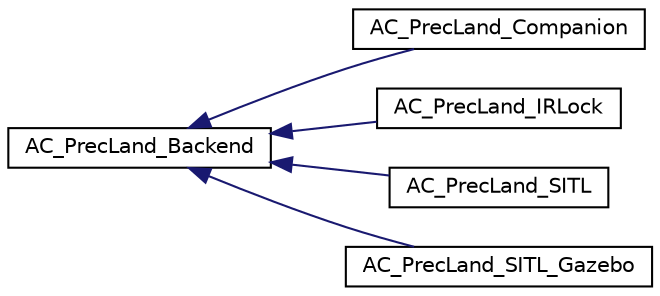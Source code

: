 digraph "Graphical Class Hierarchy"
{
 // INTERACTIVE_SVG=YES
  edge [fontname="Helvetica",fontsize="10",labelfontname="Helvetica",labelfontsize="10"];
  node [fontname="Helvetica",fontsize="10",shape=record];
  rankdir="LR";
  Node1 [label="AC_PrecLand_Backend",height=0.2,width=0.4,color="black", fillcolor="white", style="filled",URL="$classAC__PrecLand__Backend.html"];
  Node1 -> Node2 [dir="back",color="midnightblue",fontsize="10",style="solid",fontname="Helvetica"];
  Node2 [label="AC_PrecLand_Companion",height=0.2,width=0.4,color="black", fillcolor="white", style="filled",URL="$classAC__PrecLand__Companion.html"];
  Node1 -> Node3 [dir="back",color="midnightblue",fontsize="10",style="solid",fontname="Helvetica"];
  Node3 [label="AC_PrecLand_IRLock",height=0.2,width=0.4,color="black", fillcolor="white", style="filled",URL="$classAC__PrecLand__IRLock.html"];
  Node1 -> Node4 [dir="back",color="midnightblue",fontsize="10",style="solid",fontname="Helvetica"];
  Node4 [label="AC_PrecLand_SITL",height=0.2,width=0.4,color="black", fillcolor="white", style="filled",URL="$classAC__PrecLand__SITL.html"];
  Node1 -> Node5 [dir="back",color="midnightblue",fontsize="10",style="solid",fontname="Helvetica"];
  Node5 [label="AC_PrecLand_SITL_Gazebo",height=0.2,width=0.4,color="black", fillcolor="white", style="filled",URL="$classAC__PrecLand__SITL__Gazebo.html"];
}
